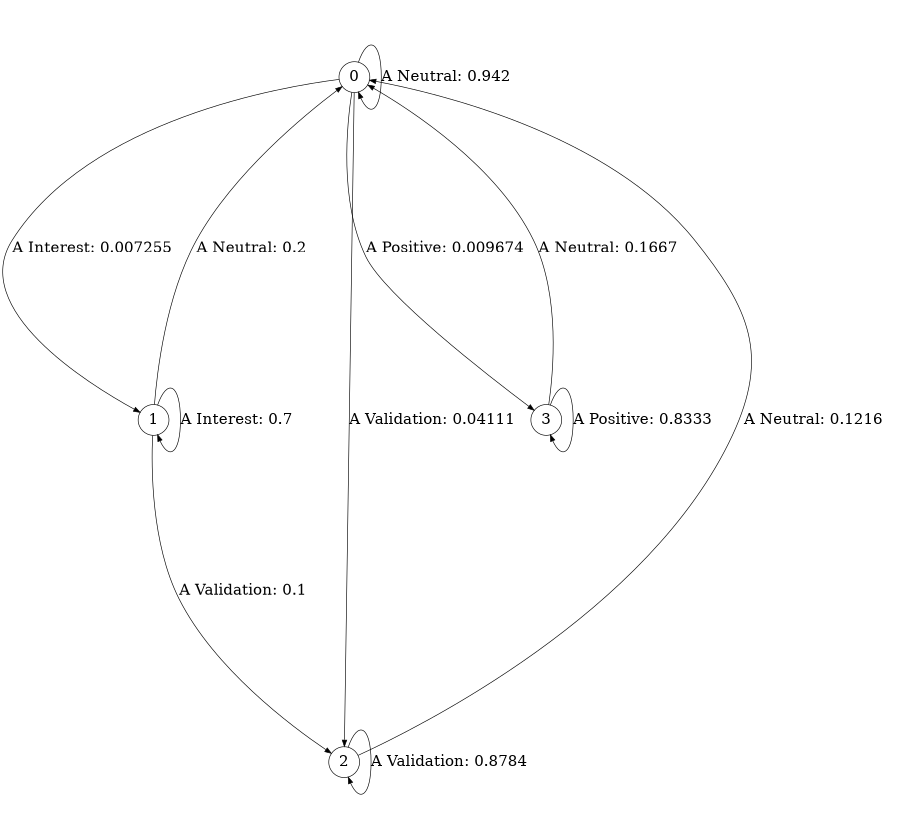 digraph r43_cssr {
size = "6,8.5";
ratio = "fill";
node [shape = circle];
node [fontsize = 24];
edge [fontsize = 24];
0 -> 0 [label = "A Neutral: 0.942    "];
0 -> 1 [label = "A Interest: 0.007255  "];
0 -> 2 [label = "A Validation: 0.04111  "];
0 -> 3 [label = "A Positive: 0.009674  "];
1 -> 0 [label = "A Neutral: 0.2      "];
1 -> 1 [label = "A Interest: 0.7      "];
1 -> 2 [label = "A Validation: 0.1      "];
2 -> 0 [label = "A Neutral: 0.1216   "];
2 -> 2 [label = "A Validation: 0.8784   "];
3 -> 0 [label = "A Neutral: 0.1667   "];
3 -> 3 [label = "A Positive: 0.8333   "];
} 